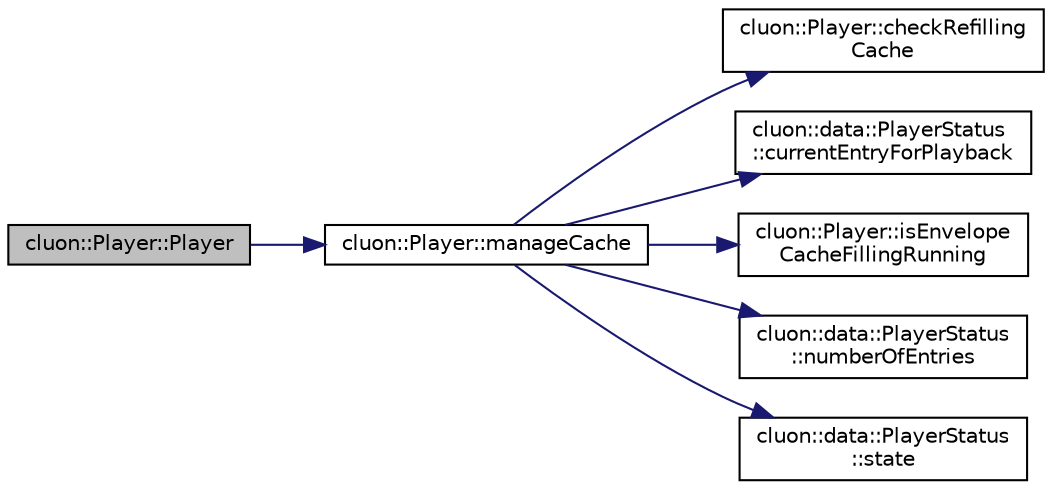 digraph "cluon::Player::Player"
{
 // LATEX_PDF_SIZE
  edge [fontname="Helvetica",fontsize="10",labelfontname="Helvetica",labelfontsize="10"];
  node [fontname="Helvetica",fontsize="10",shape=record];
  rankdir="LR";
  Node1 [label="cluon::Player::Player",height=0.2,width=0.4,color="black", fillcolor="grey75", style="filled", fontcolor="black",tooltip=" "];
  Node1 -> Node2 [color="midnightblue",fontsize="10",style="solid",fontname="Helvetica"];
  Node2 [label="cluon::Player::manageCache",height=0.2,width=0.4,color="black", fillcolor="white", style="filled",URL="$classcluon_1_1Player.html#ac3ebe3e6290f4f0b46708f008a1e65a3",tooltip=" "];
  Node2 -> Node3 [color="midnightblue",fontsize="10",style="solid",fontname="Helvetica"];
  Node3 [label="cluon::Player::checkRefilling\lCache",height=0.2,width=0.4,color="black", fillcolor="white", style="filled",URL="$classcluon_1_1Player.html#a21c8eb549c72376764f4ff11a7d16996",tooltip=" "];
  Node2 -> Node4 [color="midnightblue",fontsize="10",style="solid",fontname="Helvetica"];
  Node4 [label="cluon::data::PlayerStatus\l::currentEntryForPlayback",height=0.2,width=0.4,color="black", fillcolor="white", style="filled",URL="$classcluon_1_1data_1_1PlayerStatus.html#af48df7572f342437d3b4f8a69ad3c926",tooltip=" "];
  Node2 -> Node5 [color="midnightblue",fontsize="10",style="solid",fontname="Helvetica"];
  Node5 [label="cluon::Player::isEnvelope\lCacheFillingRunning",height=0.2,width=0.4,color="black", fillcolor="white", style="filled",URL="$classcluon_1_1Player.html#a3e96e1ad2ba6ebb36ea79cbc79e0c420",tooltip=" "];
  Node2 -> Node6 [color="midnightblue",fontsize="10",style="solid",fontname="Helvetica"];
  Node6 [label="cluon::data::PlayerStatus\l::numberOfEntries",height=0.2,width=0.4,color="black", fillcolor="white", style="filled",URL="$classcluon_1_1data_1_1PlayerStatus.html#ad40aff71b6ac4a837302d648f9096831",tooltip=" "];
  Node2 -> Node7 [color="midnightblue",fontsize="10",style="solid",fontname="Helvetica"];
  Node7 [label="cluon::data::PlayerStatus\l::state",height=0.2,width=0.4,color="black", fillcolor="white", style="filled",URL="$classcluon_1_1data_1_1PlayerStatus.html#a55d08bc0d1f2d543f6770b682a988323",tooltip=" "];
}
